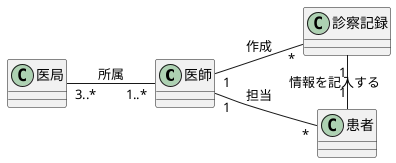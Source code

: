@startuml
left to right direction
class 医師{}
class 医局{}
class 患者{}
class 診察記録{}
医局 "3..*" --"1..*"医師 :所属
医師 "1"--"*"患者 :担当
医師 "1"--"*" 診察記録 : 作成
診察記録 "1" - "1" 患者:情報を記入する
@enduml